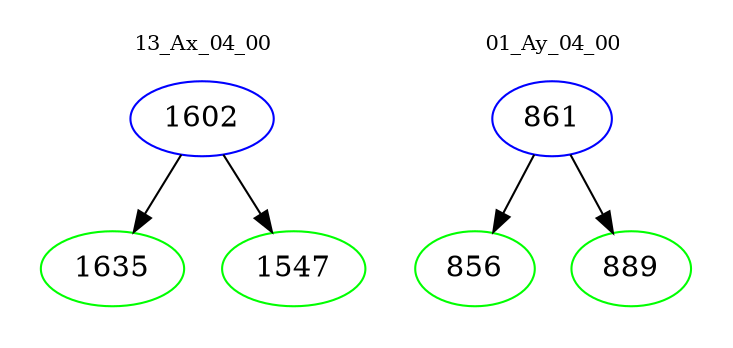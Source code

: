 digraph{
subgraph cluster_0 {
color = white
label = "13_Ax_04_00";
fontsize=10;
T0_1602 [label="1602", color="blue"]
T0_1602 -> T0_1635 [color="black"]
T0_1635 [label="1635", color="green"]
T0_1602 -> T0_1547 [color="black"]
T0_1547 [label="1547", color="green"]
}
subgraph cluster_1 {
color = white
label = "01_Ay_04_00";
fontsize=10;
T1_861 [label="861", color="blue"]
T1_861 -> T1_856 [color="black"]
T1_856 [label="856", color="green"]
T1_861 -> T1_889 [color="black"]
T1_889 [label="889", color="green"]
}
}
